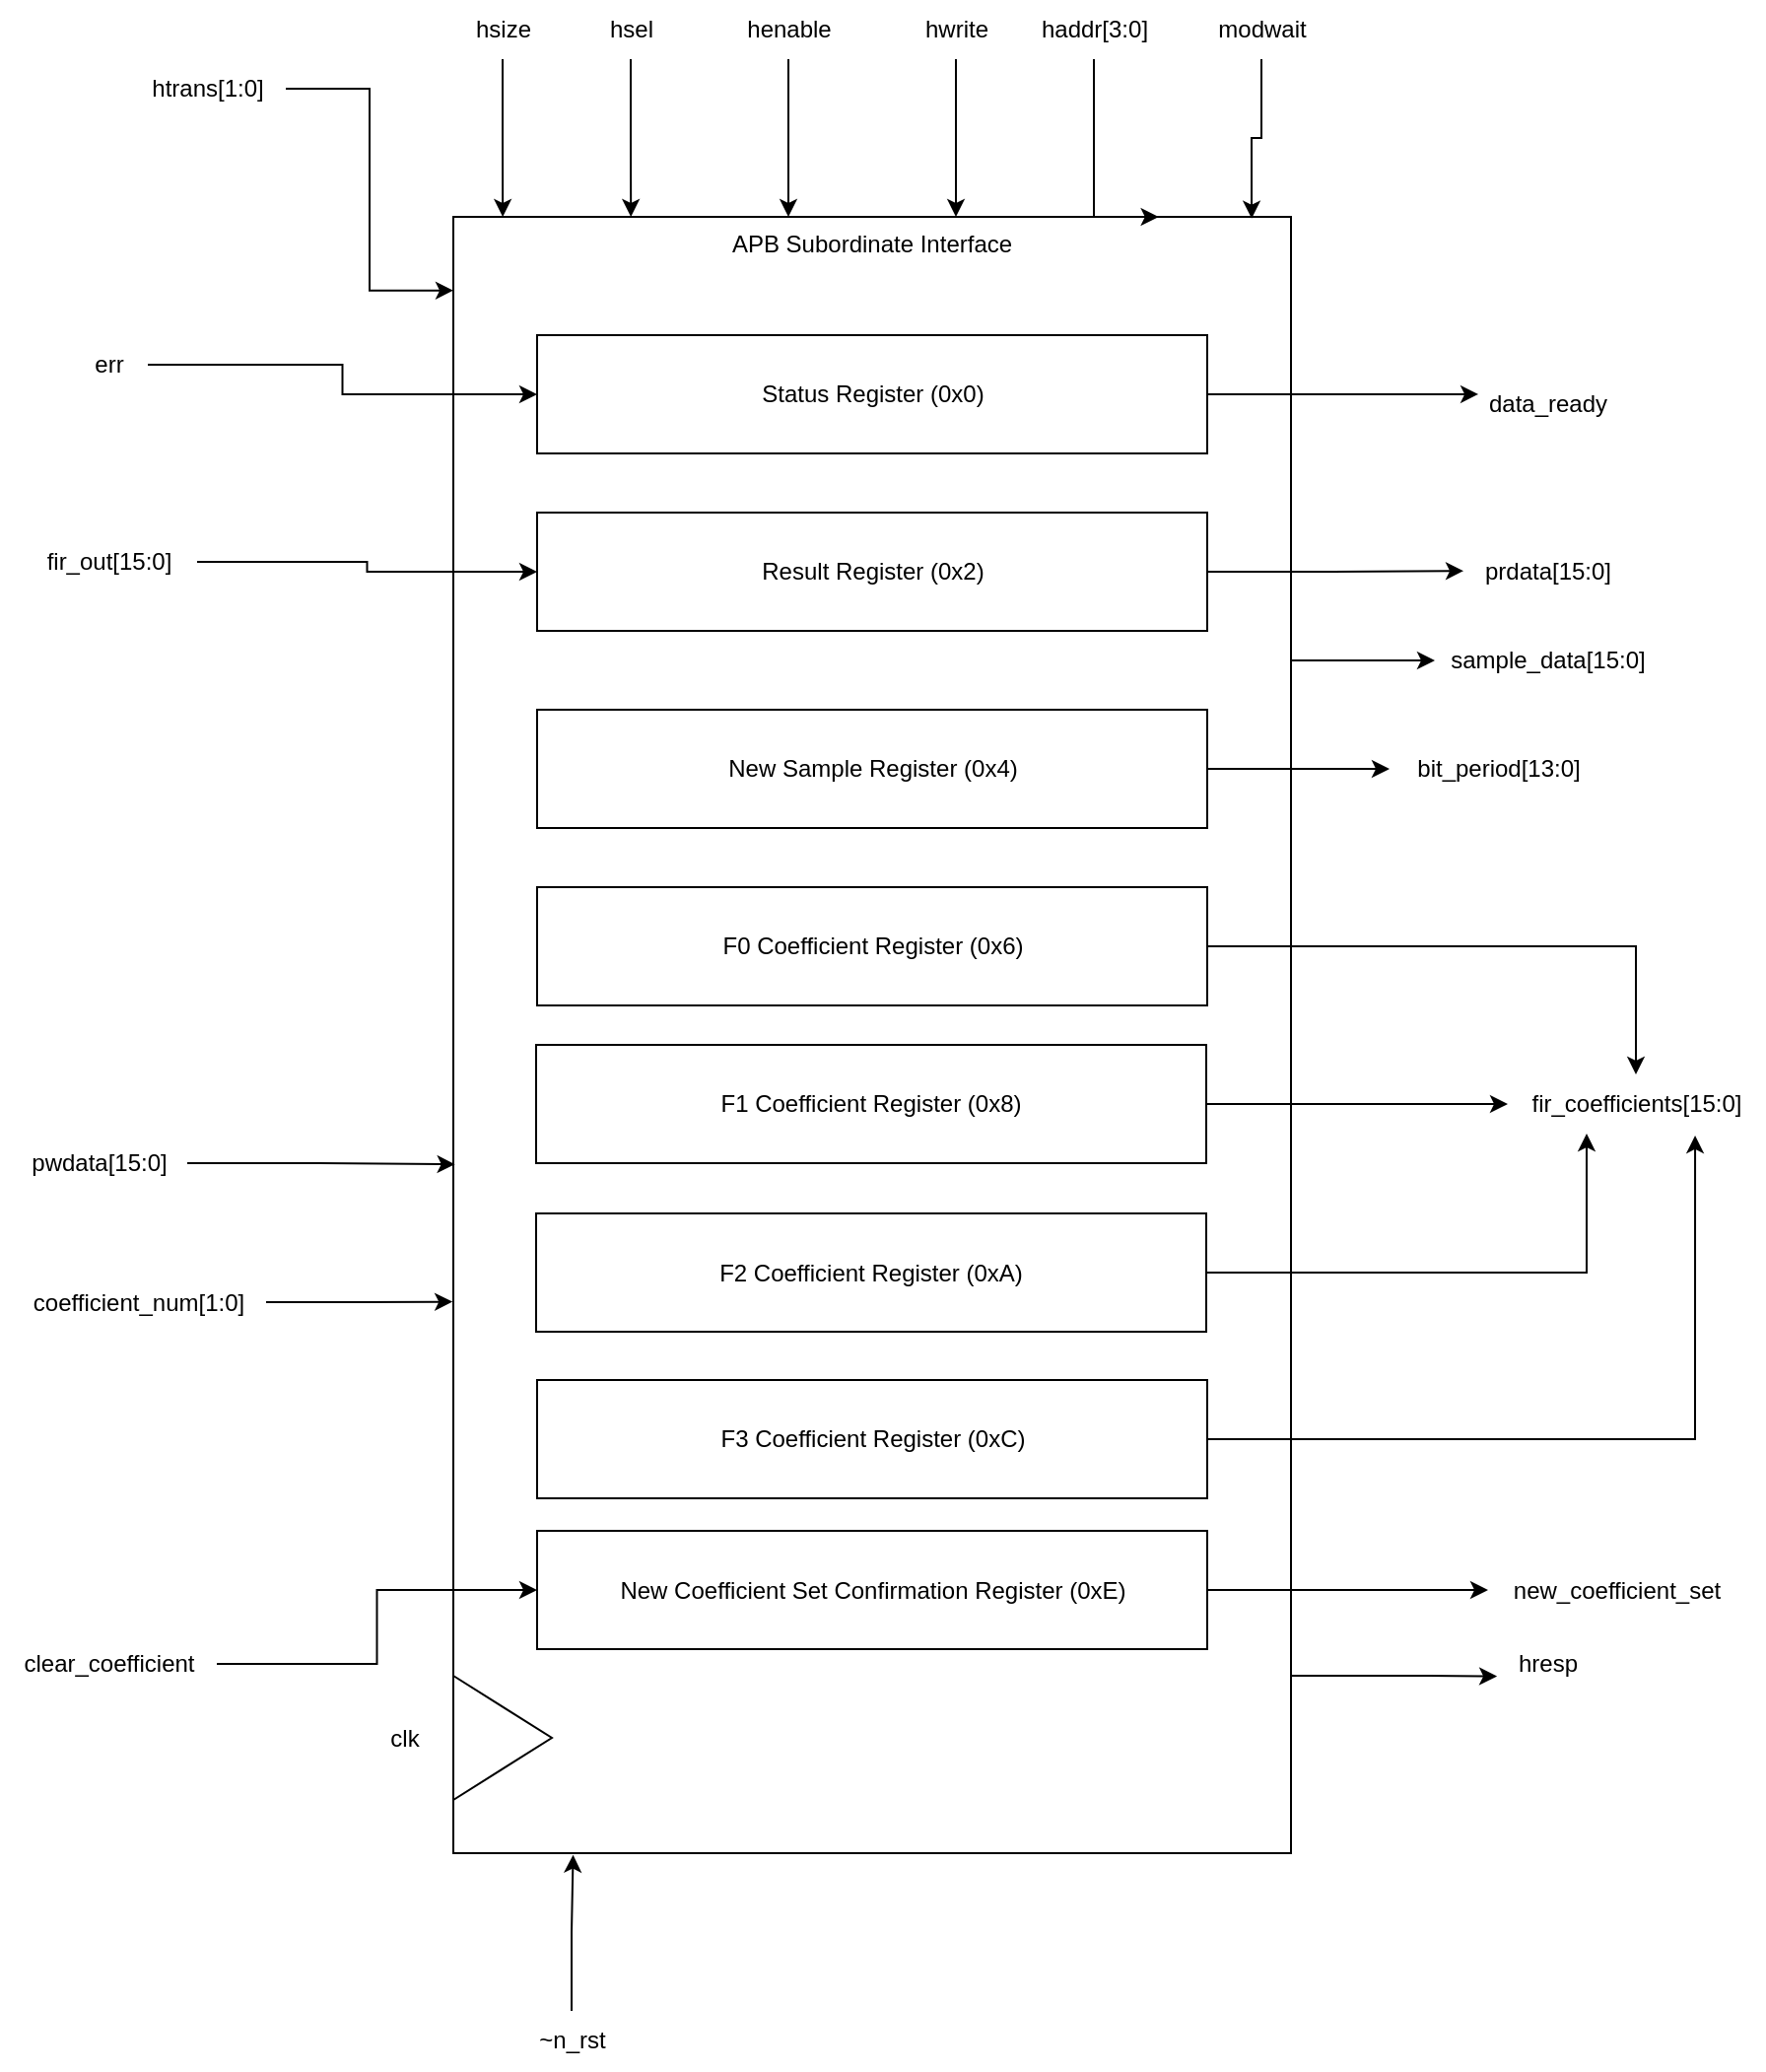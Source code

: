 <mxfile version="26.1.3">
  <diagram name="Page-1" id="P24K-qhNfImgQtz_AjTO">
    <mxGraphModel dx="3064" dy="795" grid="1" gridSize="10" guides="1" tooltips="1" connect="1" arrows="1" fold="1" page="1" pageScale="1" pageWidth="850" pageHeight="1100" math="0" shadow="0">
      <root>
        <mxCell id="0" />
        <mxCell id="1" parent="0" />
        <mxCell id="o1OYObT5BuMIY8ksVBpy-1" value="clk" style="text;html=1;align=center;verticalAlign=middle;resizable=0;points=[];autosize=1;strokeColor=none;fillColor=none;" parent="1" vertex="1">
          <mxGeometry x="-950" y="1926.5" width="40" height="30" as="geometry" />
        </mxCell>
        <mxCell id="o1OYObT5BuMIY8ksVBpy-2" value="~n_rst" style="text;html=1;align=center;verticalAlign=middle;resizable=0;points=[];autosize=1;strokeColor=none;fillColor=none;" parent="1" vertex="1">
          <mxGeometry x="-875" y="2080" width="60" height="30" as="geometry" />
        </mxCell>
        <mxCell id="o1OYObT5BuMIY8ksVBpy-3" value="&lt;div&gt;APB Subordinate Interface&lt;/div&gt;" style="rounded=0;whiteSpace=wrap;html=1;align=center;verticalAlign=top;" parent="1" vertex="1">
          <mxGeometry x="-905" y="1170" width="425" height="830" as="geometry" />
        </mxCell>
        <mxCell id="o1OYObT5BuMIY8ksVBpy-4" value="" style="triangle;whiteSpace=wrap;html=1;" parent="1" vertex="1">
          <mxGeometry x="-905" y="1910" width="50" height="63" as="geometry" />
        </mxCell>
        <mxCell id="o1OYObT5BuMIY8ksVBpy-5" style="edgeStyle=orthogonalEdgeStyle;rounded=0;orthogonalLoop=1;jettySize=auto;html=1;entryX=0.143;entryY=1.001;entryDx=0;entryDy=0;entryPerimeter=0;" parent="1" source="o1OYObT5BuMIY8ksVBpy-2" target="o1OYObT5BuMIY8ksVBpy-3" edge="1">
          <mxGeometry relative="1" as="geometry" />
        </mxCell>
        <mxCell id="o1OYObT5BuMIY8ksVBpy-6" value="Status Register (0x0)" style="rounded=0;whiteSpace=wrap;html=1;" parent="1" vertex="1">
          <mxGeometry x="-862.5" y="1230" width="340" height="60" as="geometry" />
        </mxCell>
        <mxCell id="o1OYObT5BuMIY8ksVBpy-7" value="Result Register (0x2)" style="rounded=0;whiteSpace=wrap;html=1;" parent="1" vertex="1">
          <mxGeometry x="-862.5" y="1320" width="340" height="60" as="geometry" />
        </mxCell>
        <mxCell id="o1OYObT5BuMIY8ksVBpy-8" style="edgeStyle=orthogonalEdgeStyle;rounded=0;orthogonalLoop=1;jettySize=auto;html=1;" parent="1" source="o1OYObT5BuMIY8ksVBpy-9" target="o1OYObT5BuMIY8ksVBpy-32" edge="1">
          <mxGeometry relative="1" as="geometry" />
        </mxCell>
        <mxCell id="o1OYObT5BuMIY8ksVBpy-9" value="New Sample Register (0x4)" style="rounded=0;whiteSpace=wrap;html=1;" parent="1" vertex="1">
          <mxGeometry x="-862.5" y="1420" width="340" height="60" as="geometry" />
        </mxCell>
        <mxCell id="o1OYObT5BuMIY8ksVBpy-10" style="edgeStyle=orthogonalEdgeStyle;rounded=0;orthogonalLoop=1;jettySize=auto;html=1;" parent="1" source="o1OYObT5BuMIY8ksVBpy-11" target="o1OYObT5BuMIY8ksVBpy-33" edge="1">
          <mxGeometry relative="1" as="geometry" />
        </mxCell>
        <mxCell id="o1OYObT5BuMIY8ksVBpy-11" value="F0 Coefficient Register (0x6)" style="rounded=0;whiteSpace=wrap;html=1;" parent="1" vertex="1">
          <mxGeometry x="-862.5" y="1510" width="340" height="60" as="geometry" />
        </mxCell>
        <mxCell id="o1OYObT5BuMIY8ksVBpy-13" style="edgeStyle=orthogonalEdgeStyle;rounded=0;orthogonalLoop=1;jettySize=auto;html=1;entryX=0;entryY=0.5;entryDx=0;entryDy=0;" parent="1" source="o1OYObT5BuMIY8ksVBpy-14" target="o1OYObT5BuMIY8ksVBpy-6" edge="1">
          <mxGeometry relative="1" as="geometry" />
        </mxCell>
        <mxCell id="o1OYObT5BuMIY8ksVBpy-14" value="err" style="text;html=1;align=center;verticalAlign=middle;resizable=0;points=[];autosize=1;strokeColor=none;fillColor=none;" parent="1" vertex="1">
          <mxGeometry x="-1100" y="1230" width="40" height="30" as="geometry" />
        </mxCell>
        <mxCell id="o1OYObT5BuMIY8ksVBpy-15" value="sample_data[15:0]" style="text;html=1;align=center;verticalAlign=middle;resizable=0;points=[];autosize=1;strokeColor=none;fillColor=none;" parent="1" vertex="1">
          <mxGeometry x="-410" y="1380" width="120" height="30" as="geometry" />
        </mxCell>
        <mxCell id="o1OYObT5BuMIY8ksVBpy-18" style="edgeStyle=orthogonalEdgeStyle;rounded=0;orthogonalLoop=1;jettySize=auto;html=1;entryX=0;entryY=0.5;entryDx=0;entryDy=0;" parent="1" source="JW7BccXnfLLCZpJVobOL-10" target="o1OYObT5BuMIY8ksVBpy-7" edge="1">
          <mxGeometry relative="1" as="geometry">
            <mxPoint x="-1020" y="1365" as="sourcePoint" />
            <mxPoint x="-940" y="1350" as="targetPoint" />
            <Array as="points" />
          </mxGeometry>
        </mxCell>
        <mxCell id="o1OYObT5BuMIY8ksVBpy-20" value="hsel" style="text;html=1;align=center;verticalAlign=middle;resizable=0;points=[];autosize=1;strokeColor=none;fillColor=none;" parent="1" vertex="1">
          <mxGeometry x="-840" y="1060" width="50" height="30" as="geometry" />
        </mxCell>
        <mxCell id="o1OYObT5BuMIY8ksVBpy-21" value="haddr[3:0]" style="text;html=1;align=center;verticalAlign=middle;resizable=0;points=[];autosize=1;strokeColor=none;fillColor=none;" parent="1" vertex="1">
          <mxGeometry x="-620" y="1060" width="80" height="30" as="geometry" />
        </mxCell>
        <mxCell id="o1OYObT5BuMIY8ksVBpy-22" style="edgeStyle=orthogonalEdgeStyle;rounded=0;orthogonalLoop=1;jettySize=auto;html=1;" parent="1" source="o1OYObT5BuMIY8ksVBpy-23" target="o1OYObT5BuMIY8ksVBpy-3" edge="1">
          <mxGeometry relative="1" as="geometry">
            <Array as="points">
              <mxPoint x="-735" y="1150" />
              <mxPoint x="-735" y="1150" />
            </Array>
          </mxGeometry>
        </mxCell>
        <mxCell id="o1OYObT5BuMIY8ksVBpy-23" value="henable" style="text;html=1;align=center;verticalAlign=middle;resizable=0;points=[];autosize=1;strokeColor=none;fillColor=none;" parent="1" vertex="1">
          <mxGeometry x="-770" y="1060" width="70" height="30" as="geometry" />
        </mxCell>
        <mxCell id="o1OYObT5BuMIY8ksVBpy-24" style="edgeStyle=orthogonalEdgeStyle;rounded=0;orthogonalLoop=1;jettySize=auto;html=1;" parent="1" source="o1OYObT5BuMIY8ksVBpy-25" target="o1OYObT5BuMIY8ksVBpy-3" edge="1">
          <mxGeometry relative="1" as="geometry">
            <Array as="points">
              <mxPoint x="-650" y="1160" />
              <mxPoint x="-650" y="1160" />
            </Array>
          </mxGeometry>
        </mxCell>
        <mxCell id="o1OYObT5BuMIY8ksVBpy-25" value="hwrite" style="text;html=1;align=center;verticalAlign=middle;resizable=0;points=[];autosize=1;strokeColor=none;fillColor=none;" parent="1" vertex="1">
          <mxGeometry x="-680" y="1060" width="60" height="30" as="geometry" />
        </mxCell>
        <mxCell id="o1OYObT5BuMIY8ksVBpy-28" value="pwdata[15:0]" style="text;html=1;align=center;verticalAlign=middle;resizable=0;points=[];autosize=1;strokeColor=none;fillColor=none;" parent="1" vertex="1">
          <mxGeometry x="-1130" y="1635" width="90" height="30" as="geometry" />
        </mxCell>
        <mxCell id="o1OYObT5BuMIY8ksVBpy-29" value="prdata[15:0]" style="text;html=1;align=center;verticalAlign=middle;resizable=0;points=[];autosize=1;strokeColor=none;fillColor=none;" parent="1" vertex="1">
          <mxGeometry x="-395" y="1335" width="90" height="30" as="geometry" />
        </mxCell>
        <mxCell id="o1OYObT5BuMIY8ksVBpy-30" value="hresp" style="text;html=1;align=center;verticalAlign=middle;resizable=0;points=[];autosize=1;strokeColor=none;fillColor=none;" parent="1" vertex="1">
          <mxGeometry x="-375" y="1889" width="50" height="30" as="geometry" />
        </mxCell>
        <mxCell id="o1OYObT5BuMIY8ksVBpy-31" value="data_ready" style="text;html=1;align=center;verticalAlign=middle;resizable=0;points=[];autosize=1;strokeColor=none;fillColor=none;" parent="1" vertex="1">
          <mxGeometry x="-390" y="1250" width="80" height="30" as="geometry" />
        </mxCell>
        <mxCell id="o1OYObT5BuMIY8ksVBpy-32" value="bit_period[13:0]" style="text;html=1;align=center;verticalAlign=middle;resizable=0;points=[];autosize=1;strokeColor=none;fillColor=none;" parent="1" vertex="1">
          <mxGeometry x="-430" y="1435" width="110" height="30" as="geometry" />
        </mxCell>
        <mxCell id="o1OYObT5BuMIY8ksVBpy-33" value="fir_coefficients[15:0]" style="text;html=1;align=center;verticalAlign=middle;resizable=0;points=[];autosize=1;strokeColor=none;fillColor=none;" parent="1" vertex="1">
          <mxGeometry x="-370" y="1605" width="130" height="30" as="geometry" />
        </mxCell>
        <mxCell id="o1OYObT5BuMIY8ksVBpy-34" style="edgeStyle=orthogonalEdgeStyle;rounded=0;orthogonalLoop=1;jettySize=auto;html=1;entryX=0.842;entryY=0;entryDx=0;entryDy=0;entryPerimeter=0;" parent="1" source="o1OYObT5BuMIY8ksVBpy-21" target="o1OYObT5BuMIY8ksVBpy-3" edge="1">
          <mxGeometry relative="1" as="geometry">
            <Array as="points">
              <mxPoint x="-580" y="1170" />
            </Array>
          </mxGeometry>
        </mxCell>
        <mxCell id="o1OYObT5BuMIY8ksVBpy-35" style="edgeStyle=orthogonalEdgeStyle;rounded=0;orthogonalLoop=1;jettySize=auto;html=1;entryX=0.212;entryY=0;entryDx=0;entryDy=0;entryPerimeter=0;" parent="1" source="o1OYObT5BuMIY8ksVBpy-20" target="o1OYObT5BuMIY8ksVBpy-3" edge="1">
          <mxGeometry relative="1" as="geometry" />
        </mxCell>
        <mxCell id="o1OYObT5BuMIY8ksVBpy-37" style="edgeStyle=orthogonalEdgeStyle;rounded=0;orthogonalLoop=1;jettySize=auto;html=1;exitX=1;exitY=0.5;exitDx=0;exitDy=0;entryX=0.063;entryY=0.333;entryDx=0;entryDy=0;entryPerimeter=0;" parent="1" source="o1OYObT5BuMIY8ksVBpy-6" target="o1OYObT5BuMIY8ksVBpy-31" edge="1">
          <mxGeometry relative="1" as="geometry">
            <mxPoint x="-522.5" y="1630" as="sourcePoint" />
          </mxGeometry>
        </mxCell>
        <mxCell id="o1OYObT5BuMIY8ksVBpy-38" style="edgeStyle=orthogonalEdgeStyle;rounded=0;orthogonalLoop=1;jettySize=auto;html=1;exitX=1;exitY=1;exitDx=0;exitDy=0;entryX=-0.009;entryY=0.71;entryDx=0;entryDy=0;entryPerimeter=0;" parent="1" source="o1OYObT5BuMIY8ksVBpy-3" target="o1OYObT5BuMIY8ksVBpy-30" edge="1">
          <mxGeometry relative="1" as="geometry">
            <Array as="points">
              <mxPoint x="-480" y="1910" />
              <mxPoint x="-410" y="1910" />
            </Array>
          </mxGeometry>
        </mxCell>
        <mxCell id="o1OYObT5BuMIY8ksVBpy-39" style="edgeStyle=orthogonalEdgeStyle;rounded=0;orthogonalLoop=1;jettySize=auto;html=1;exitX=1;exitY=0.5;exitDx=0;exitDy=0;entryX=0.028;entryY=0.486;entryDx=0;entryDy=0;entryPerimeter=0;" parent="1" source="o1OYObT5BuMIY8ksVBpy-7" target="o1OYObT5BuMIY8ksVBpy-29" edge="1">
          <mxGeometry relative="1" as="geometry" />
        </mxCell>
        <mxCell id="JW7BccXnfLLCZpJVobOL-7" style="edgeStyle=orthogonalEdgeStyle;rounded=0;orthogonalLoop=1;jettySize=auto;html=1;" parent="1" source="o1OYObT5BuMIY8ksVBpy-41" target="o1OYObT5BuMIY8ksVBpy-33" edge="1">
          <mxGeometry relative="1" as="geometry" />
        </mxCell>
        <mxCell id="o1OYObT5BuMIY8ksVBpy-41" value="F1 Coefficient Register (0x8)" style="rounded=0;whiteSpace=wrap;html=1;" parent="1" vertex="1">
          <mxGeometry x="-863" y="1590" width="340" height="60" as="geometry" />
        </mxCell>
        <mxCell id="JW7BccXnfLLCZpJVobOL-8" style="edgeStyle=orthogonalEdgeStyle;rounded=0;orthogonalLoop=1;jettySize=auto;html=1;" parent="1" source="o1OYObT5BuMIY8ksVBpy-42" target="o1OYObT5BuMIY8ksVBpy-33" edge="1">
          <mxGeometry relative="1" as="geometry">
            <mxPoint x="-340" y="1640" as="targetPoint" />
            <Array as="points">
              <mxPoint x="-330" y="1706" />
            </Array>
          </mxGeometry>
        </mxCell>
        <mxCell id="o1OYObT5BuMIY8ksVBpy-42" value="F2 Coefficient Register (0xA)" style="rounded=0;whiteSpace=wrap;html=1;" parent="1" vertex="1">
          <mxGeometry x="-863" y="1675.5" width="340" height="60" as="geometry" />
        </mxCell>
        <mxCell id="o1OYObT5BuMIY8ksVBpy-43" value="F3 Coefficient Register (0xC)" style="rounded=0;whiteSpace=wrap;html=1;" parent="1" vertex="1">
          <mxGeometry x="-862.5" y="1760" width="340" height="60" as="geometry" />
        </mxCell>
        <mxCell id="JW7BccXnfLLCZpJVobOL-14" style="edgeStyle=orthogonalEdgeStyle;rounded=0;orthogonalLoop=1;jettySize=auto;html=1;" parent="1" source="o1OYObT5BuMIY8ksVBpy-44" target="JW7BccXnfLLCZpJVobOL-15" edge="1">
          <mxGeometry relative="1" as="geometry">
            <mxPoint x="-390" y="1866.5" as="targetPoint" />
          </mxGeometry>
        </mxCell>
        <mxCell id="o1OYObT5BuMIY8ksVBpy-44" value="New Coefficient Set Confirmation Register (0xE)" style="rounded=0;whiteSpace=wrap;html=1;" parent="1" vertex="1">
          <mxGeometry x="-862.5" y="1836.5" width="340" height="60" as="geometry" />
        </mxCell>
        <mxCell id="JW7BccXnfLLCZpJVobOL-1" value="hsize" style="text;html=1;align=center;verticalAlign=middle;resizable=0;points=[];autosize=1;strokeColor=none;fillColor=none;" parent="1" vertex="1">
          <mxGeometry x="-905" y="1060" width="50" height="30" as="geometry" />
        </mxCell>
        <mxCell id="JW7BccXnfLLCZpJVobOL-2" style="edgeStyle=orthogonalEdgeStyle;rounded=0;orthogonalLoop=1;jettySize=auto;html=1;entryX=0.059;entryY=0;entryDx=0;entryDy=0;entryPerimeter=0;" parent="1" source="JW7BccXnfLLCZpJVobOL-1" target="o1OYObT5BuMIY8ksVBpy-3" edge="1">
          <mxGeometry relative="1" as="geometry" />
        </mxCell>
        <mxCell id="JW7BccXnfLLCZpJVobOL-3" value="htrans[1:0]" style="text;html=1;align=center;verticalAlign=middle;resizable=0;points=[];autosize=1;strokeColor=none;fillColor=none;" parent="1" vertex="1">
          <mxGeometry x="-1070" y="1090" width="80" height="30" as="geometry" />
        </mxCell>
        <mxCell id="JW7BccXnfLLCZpJVobOL-4" style="edgeStyle=orthogonalEdgeStyle;rounded=0;orthogonalLoop=1;jettySize=auto;html=1;entryX=0;entryY=0.045;entryDx=0;entryDy=0;entryPerimeter=0;" parent="1" source="JW7BccXnfLLCZpJVobOL-3" target="o1OYObT5BuMIY8ksVBpy-3" edge="1">
          <mxGeometry relative="1" as="geometry" />
        </mxCell>
        <mxCell id="JW7BccXnfLLCZpJVobOL-5" value="modwait" style="text;html=1;align=center;verticalAlign=middle;resizable=0;points=[];autosize=1;strokeColor=none;fillColor=none;" parent="1" vertex="1">
          <mxGeometry x="-530" y="1060" width="70" height="30" as="geometry" />
        </mxCell>
        <mxCell id="JW7BccXnfLLCZpJVobOL-6" style="edgeStyle=orthogonalEdgeStyle;rounded=0;orthogonalLoop=1;jettySize=auto;html=1;entryX=0.953;entryY=0.001;entryDx=0;entryDy=0;entryPerimeter=0;" parent="1" source="JW7BccXnfLLCZpJVobOL-5" target="o1OYObT5BuMIY8ksVBpy-3" edge="1">
          <mxGeometry relative="1" as="geometry" />
        </mxCell>
        <mxCell id="JW7BccXnfLLCZpJVobOL-9" style="edgeStyle=orthogonalEdgeStyle;rounded=0;orthogonalLoop=1;jettySize=auto;html=1;entryX=0.731;entryY=1.033;entryDx=0;entryDy=0;entryPerimeter=0;" parent="1" source="o1OYObT5BuMIY8ksVBpy-43" target="o1OYObT5BuMIY8ksVBpy-33" edge="1">
          <mxGeometry relative="1" as="geometry" />
        </mxCell>
        <mxCell id="JW7BccXnfLLCZpJVobOL-10" value="fir_out[15:0]" style="text;html=1;align=center;verticalAlign=middle;resizable=0;points=[];autosize=1;strokeColor=none;fillColor=none;" parent="1" vertex="1">
          <mxGeometry x="-1125" y="1330" width="90" height="30" as="geometry" />
        </mxCell>
        <mxCell id="JW7BccXnfLLCZpJVobOL-11" value="coefficient_num[1:0]" style="text;html=1;align=center;verticalAlign=middle;resizable=0;points=[];autosize=1;strokeColor=none;fillColor=none;" parent="1" vertex="1">
          <mxGeometry x="-1130" y="1705.5" width="130" height="30" as="geometry" />
        </mxCell>
        <mxCell id="JW7BccXnfLLCZpJVobOL-13" style="edgeStyle=orthogonalEdgeStyle;rounded=0;orthogonalLoop=1;jettySize=auto;html=1;entryX=0;entryY=0.5;entryDx=0;entryDy=0;" parent="1" source="JW7BccXnfLLCZpJVobOL-12" target="o1OYObT5BuMIY8ksVBpy-44" edge="1">
          <mxGeometry relative="1" as="geometry" />
        </mxCell>
        <mxCell id="JW7BccXnfLLCZpJVobOL-12" value="clear_coefficient" style="text;html=1;align=center;verticalAlign=middle;resizable=0;points=[];autosize=1;strokeColor=none;fillColor=none;" parent="1" vertex="1">
          <mxGeometry x="-1135" y="1889" width="110" height="30" as="geometry" />
        </mxCell>
        <mxCell id="JW7BccXnfLLCZpJVobOL-15" value="new_coefficient_set" style="text;html=1;align=center;verticalAlign=middle;resizable=0;points=[];autosize=1;strokeColor=none;fillColor=none;" parent="1" vertex="1">
          <mxGeometry x="-380" y="1851.5" width="130" height="30" as="geometry" />
        </mxCell>
        <mxCell id="JW7BccXnfLLCZpJVobOL-19" style="edgeStyle=orthogonalEdgeStyle;rounded=0;orthogonalLoop=1;jettySize=auto;html=1;entryX=-0.001;entryY=0.663;entryDx=0;entryDy=0;entryPerimeter=0;" parent="1" source="JW7BccXnfLLCZpJVobOL-11" target="o1OYObT5BuMIY8ksVBpy-3" edge="1">
          <mxGeometry relative="1" as="geometry" />
        </mxCell>
        <mxCell id="JW7BccXnfLLCZpJVobOL-20" style="edgeStyle=orthogonalEdgeStyle;rounded=0;orthogonalLoop=1;jettySize=auto;html=1;entryX=0.002;entryY=0.579;entryDx=0;entryDy=0;entryPerimeter=0;" parent="1" source="o1OYObT5BuMIY8ksVBpy-28" target="o1OYObT5BuMIY8ksVBpy-3" edge="1">
          <mxGeometry relative="1" as="geometry" />
        </mxCell>
        <mxCell id="fwudxveZ5-e4nDieEfGb-2" style="edgeStyle=orthogonalEdgeStyle;rounded=0;orthogonalLoop=1;jettySize=auto;html=1;exitX=1;exitY=0.25;exitDx=0;exitDy=0;entryX=0.025;entryY=0.5;entryDx=0;entryDy=0;entryPerimeter=0;" edge="1" parent="1" source="o1OYObT5BuMIY8ksVBpy-3" target="o1OYObT5BuMIY8ksVBpy-15">
          <mxGeometry relative="1" as="geometry">
            <Array as="points">
              <mxPoint x="-480" y="1395" />
            </Array>
          </mxGeometry>
        </mxCell>
      </root>
    </mxGraphModel>
  </diagram>
</mxfile>
